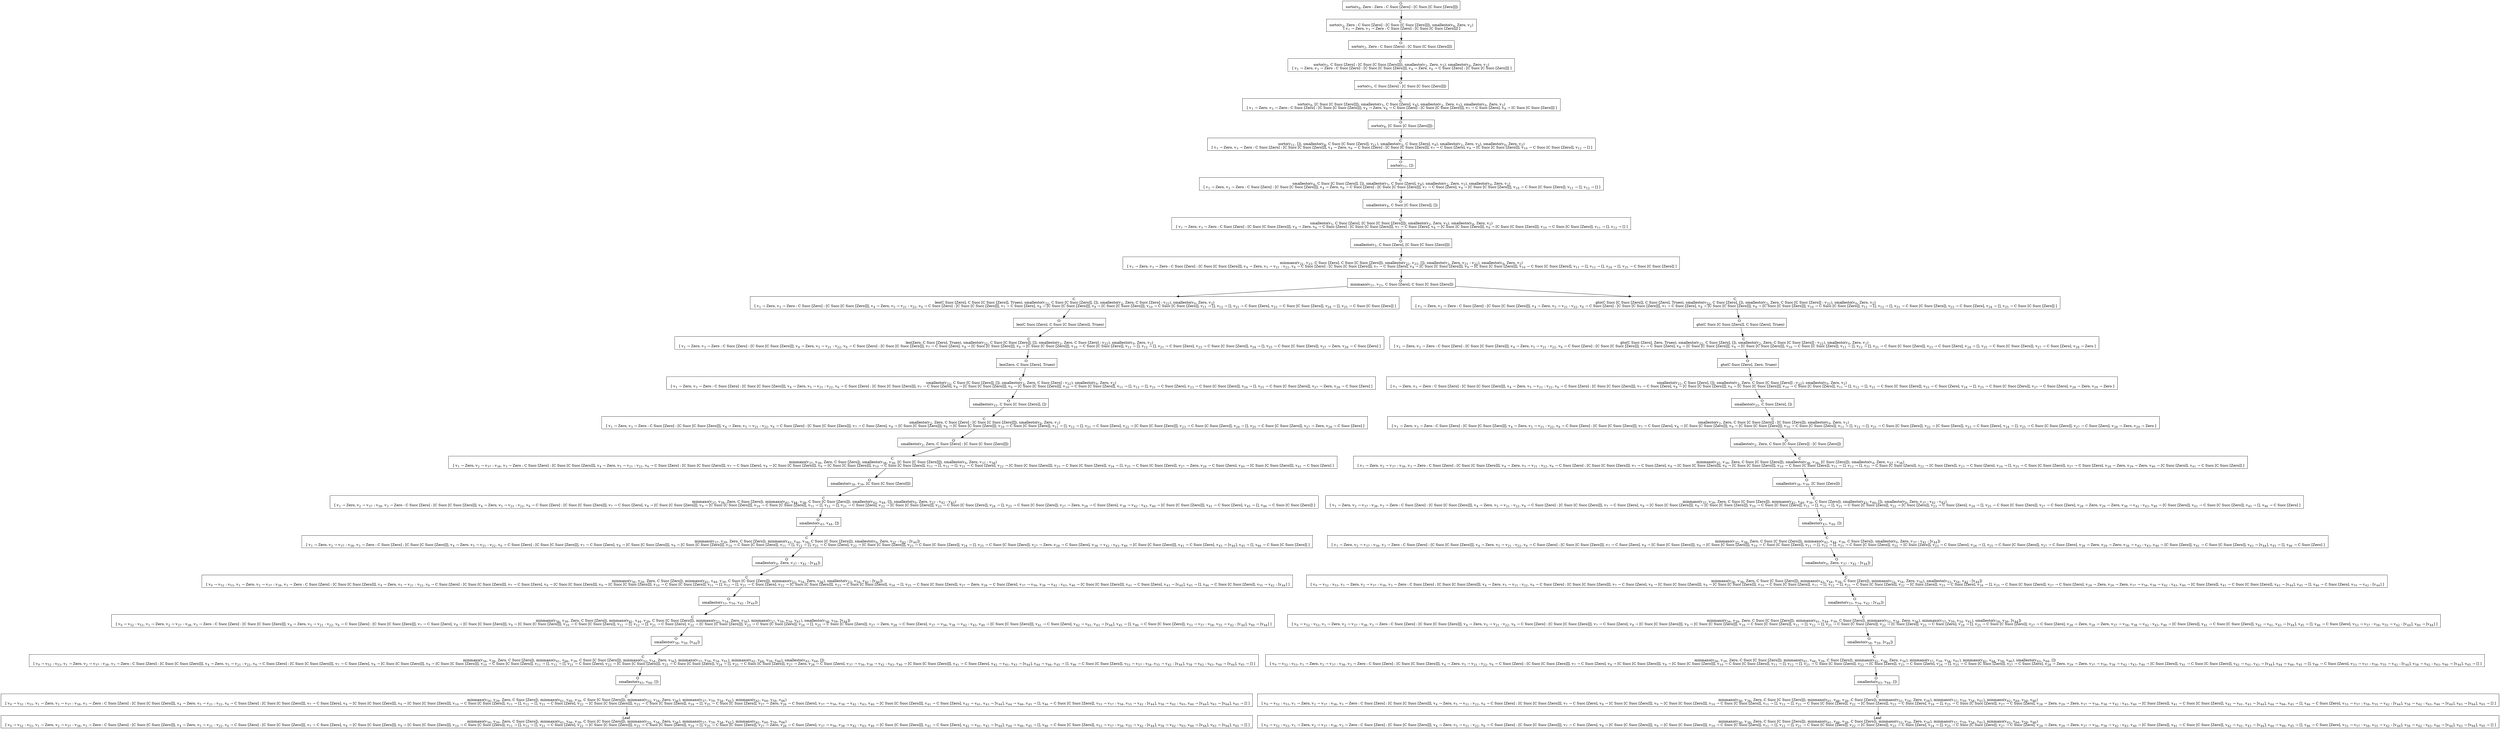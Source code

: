 digraph {
    graph [rankdir=TB
          ,bgcolor=transparent];
    node [shape=box
         ,fillcolor=white
         ,style=filled];
    0 [label=<O <BR/> sorto(v<SUB>0</SUB>, Zero : Zero : C Succ [Zero] : [C Succ [C Succ [Zero]]])>];
    1 [label=<C <BR/> sorto(v<SUB>2</SUB>, Zero : C Succ [Zero] : [C Succ [C Succ [Zero]]]), smallesto(v<SUB>0</SUB>, Zero, v<SUB>2</SUB>) <BR/>  [ v<SUB>1</SUB> &rarr; Zero, v<SUB>3</SUB> &rarr; Zero : C Succ [Zero] : [C Succ [C Succ [Zero]]] ] >];
    2 [label=<O <BR/> sorto(v<SUB>2</SUB>, Zero : C Succ [Zero] : [C Succ [C Succ [Zero]]])>];
    3 [label=<C <BR/> sorto(v<SUB>5</SUB>, C Succ [Zero] : [C Succ [C Succ [Zero]]]), smallesto(v<SUB>2</SUB>, Zero, v<SUB>5</SUB>), smallesto(v<SUB>0</SUB>, Zero, v<SUB>2</SUB>) <BR/>  [ v<SUB>1</SUB> &rarr; Zero, v<SUB>3</SUB> &rarr; Zero : C Succ [Zero] : [C Succ [C Succ [Zero]]], v<SUB>4</SUB> &rarr; Zero, v<SUB>6</SUB> &rarr; C Succ [Zero] : [C Succ [C Succ [Zero]]] ] >];
    4 [label=<O <BR/> sorto(v<SUB>5</SUB>, C Succ [Zero] : [C Succ [C Succ [Zero]]])>];
    5 [label=<C <BR/> sorto(v<SUB>8</SUB>, [C Succ [C Succ [Zero]]]), smallesto(v<SUB>5</SUB>, C Succ [Zero], v<SUB>8</SUB>), smallesto(v<SUB>2</SUB>, Zero, v<SUB>5</SUB>), smallesto(v<SUB>0</SUB>, Zero, v<SUB>2</SUB>) <BR/>  [ v<SUB>1</SUB> &rarr; Zero, v<SUB>3</SUB> &rarr; Zero : C Succ [Zero] : [C Succ [C Succ [Zero]]], v<SUB>4</SUB> &rarr; Zero, v<SUB>6</SUB> &rarr; C Succ [Zero] : [C Succ [C Succ [Zero]]], v<SUB>7</SUB> &rarr; C Succ [Zero], v<SUB>9</SUB> &rarr; [C Succ [C Succ [Zero]]] ] >];
    6 [label=<O <BR/> sorto(v<SUB>8</SUB>, [C Succ [C Succ [Zero]]])>];
    7 [label=<C <BR/> sorto(v<SUB>11</SUB>, []), smallesto(v<SUB>8</SUB>, C Succ [C Succ [Zero]], v<SUB>11</SUB>), smallesto(v<SUB>5</SUB>, C Succ [Zero], v<SUB>8</SUB>), smallesto(v<SUB>2</SUB>, Zero, v<SUB>5</SUB>), smallesto(v<SUB>0</SUB>, Zero, v<SUB>2</SUB>) <BR/>  [ v<SUB>1</SUB> &rarr; Zero, v<SUB>3</SUB> &rarr; Zero : C Succ [Zero] : [C Succ [C Succ [Zero]]], v<SUB>4</SUB> &rarr; Zero, v<SUB>6</SUB> &rarr; C Succ [Zero] : [C Succ [C Succ [Zero]]], v<SUB>7</SUB> &rarr; C Succ [Zero], v<SUB>9</SUB> &rarr; [C Succ [C Succ [Zero]]], v<SUB>10</SUB> &rarr; C Succ [C Succ [Zero]], v<SUB>12</SUB> &rarr; [] ] >];
    8 [label=<O <BR/> sorto(v<SUB>11</SUB>, [])>];
    9 [label=<C <BR/> smallesto(v<SUB>8</SUB>, C Succ [C Succ [Zero]], []), smallesto(v<SUB>5</SUB>, C Succ [Zero], v<SUB>8</SUB>), smallesto(v<SUB>2</SUB>, Zero, v<SUB>5</SUB>), smallesto(v<SUB>0</SUB>, Zero, v<SUB>2</SUB>) <BR/>  [ v<SUB>1</SUB> &rarr; Zero, v<SUB>3</SUB> &rarr; Zero : C Succ [Zero] : [C Succ [C Succ [Zero]]], v<SUB>4</SUB> &rarr; Zero, v<SUB>6</SUB> &rarr; C Succ [Zero] : [C Succ [C Succ [Zero]]], v<SUB>7</SUB> &rarr; C Succ [Zero], v<SUB>9</SUB> &rarr; [C Succ [C Succ [Zero]]], v<SUB>10</SUB> &rarr; C Succ [C Succ [Zero]], v<SUB>11</SUB> &rarr; [], v<SUB>12</SUB> &rarr; [] ] >];
    10 [label=<O <BR/> smallesto(v<SUB>8</SUB>, C Succ [C Succ [Zero]], [])>];
    11 [label=<C <BR/> smallesto(v<SUB>5</SUB>, C Succ [Zero], [C Succ [C Succ [Zero]]]), smallesto(v<SUB>2</SUB>, Zero, v<SUB>5</SUB>), smallesto(v<SUB>0</SUB>, Zero, v<SUB>2</SUB>) <BR/>  [ v<SUB>1</SUB> &rarr; Zero, v<SUB>3</SUB> &rarr; Zero : C Succ [Zero] : [C Succ [C Succ [Zero]]], v<SUB>4</SUB> &rarr; Zero, v<SUB>6</SUB> &rarr; C Succ [Zero] : [C Succ [C Succ [Zero]]], v<SUB>7</SUB> &rarr; C Succ [Zero], v<SUB>8</SUB> &rarr; [C Succ [C Succ [Zero]]], v<SUB>9</SUB> &rarr; [C Succ [C Succ [Zero]]], v<SUB>10</SUB> &rarr; C Succ [C Succ [Zero]], v<SUB>11</SUB> &rarr; [], v<SUB>12</SUB> &rarr; [] ] >];
    12 [label=<O <BR/> smallesto(v<SUB>5</SUB>, C Succ [Zero], [C Succ [C Succ [Zero]]])>];
    13 [label=<C <BR/> minmaxo(v<SUB>21</SUB>, v<SUB>23</SUB>, C Succ [Zero], C Succ [C Succ [Zero]]), smallesto(v<SUB>22</SUB>, v<SUB>23</SUB>, []), smallesto(v<SUB>2</SUB>, Zero, v<SUB>21</SUB> : v<SUB>22</SUB>), smallesto(v<SUB>0</SUB>, Zero, v<SUB>2</SUB>) <BR/>  [ v<SUB>1</SUB> &rarr; Zero, v<SUB>3</SUB> &rarr; Zero : C Succ [Zero] : [C Succ [C Succ [Zero]]], v<SUB>4</SUB> &rarr; Zero, v<SUB>5</SUB> &rarr; v<SUB>21</SUB> : v<SUB>22</SUB>, v<SUB>6</SUB> &rarr; C Succ [Zero] : [C Succ [C Succ [Zero]]], v<SUB>7</SUB> &rarr; C Succ [Zero], v<SUB>8</SUB> &rarr; [C Succ [C Succ [Zero]]], v<SUB>9</SUB> &rarr; [C Succ [C Succ [Zero]]], v<SUB>10</SUB> &rarr; C Succ [C Succ [Zero]], v<SUB>11</SUB> &rarr; [], v<SUB>12</SUB> &rarr; [], v<SUB>24</SUB> &rarr; [], v<SUB>25</SUB> &rarr; C Succ [C Succ [Zero]] ] >];
    14 [label=<O <BR/> minmaxo(v<SUB>21</SUB>, v<SUB>23</SUB>, C Succ [Zero], C Succ [C Succ [Zero]])>];
    15 [label=<C <BR/> leo(C Succ [Zero], C Succ [C Succ [Zero]], Trueo), smallesto(v<SUB>22</SUB>, C Succ [C Succ [Zero]], []), smallesto(v<SUB>2</SUB>, Zero, C Succ [Zero] : v<SUB>22</SUB>), smallesto(v<SUB>0</SUB>, Zero, v<SUB>2</SUB>) <BR/>  [ v<SUB>1</SUB> &rarr; Zero, v<SUB>3</SUB> &rarr; Zero : C Succ [Zero] : [C Succ [C Succ [Zero]]], v<SUB>4</SUB> &rarr; Zero, v<SUB>5</SUB> &rarr; v<SUB>21</SUB> : v<SUB>22</SUB>, v<SUB>6</SUB> &rarr; C Succ [Zero] : [C Succ [C Succ [Zero]]], v<SUB>7</SUB> &rarr; C Succ [Zero], v<SUB>8</SUB> &rarr; [C Succ [C Succ [Zero]]], v<SUB>9</SUB> &rarr; [C Succ [C Succ [Zero]]], v<SUB>10</SUB> &rarr; C Succ [C Succ [Zero]], v<SUB>11</SUB> &rarr; [], v<SUB>12</SUB> &rarr; [], v<SUB>21</SUB> &rarr; C Succ [Zero], v<SUB>23</SUB> &rarr; C Succ [C Succ [Zero]], v<SUB>24</SUB> &rarr; [], v<SUB>25</SUB> &rarr; C Succ [C Succ [Zero]] ] >];
    16 [label=<C <BR/> gto(C Succ [C Succ [Zero]], C Succ [Zero], Trueo), smallesto(v<SUB>22</SUB>, C Succ [Zero], []), smallesto(v<SUB>2</SUB>, Zero, C Succ [C Succ [Zero]] : v<SUB>22</SUB>), smallesto(v<SUB>0</SUB>, Zero, v<SUB>2</SUB>) <BR/>  [ v<SUB>1</SUB> &rarr; Zero, v<SUB>3</SUB> &rarr; Zero : C Succ [Zero] : [C Succ [C Succ [Zero]]], v<SUB>4</SUB> &rarr; Zero, v<SUB>5</SUB> &rarr; v<SUB>21</SUB> : v<SUB>22</SUB>, v<SUB>6</SUB> &rarr; C Succ [Zero] : [C Succ [C Succ [Zero]]], v<SUB>7</SUB> &rarr; C Succ [Zero], v<SUB>8</SUB> &rarr; [C Succ [C Succ [Zero]]], v<SUB>9</SUB> &rarr; [C Succ [C Succ [Zero]]], v<SUB>10</SUB> &rarr; C Succ [C Succ [Zero]], v<SUB>11</SUB> &rarr; [], v<SUB>12</SUB> &rarr; [], v<SUB>21</SUB> &rarr; C Succ [C Succ [Zero]], v<SUB>23</SUB> &rarr; C Succ [Zero], v<SUB>24</SUB> &rarr; [], v<SUB>25</SUB> &rarr; C Succ [C Succ [Zero]] ] >];
    17 [label=<O <BR/> leo(C Succ [Zero], C Succ [C Succ [Zero]], Trueo)>];
    18 [label=<C <BR/> leo(Zero, C Succ [Zero], Trueo), smallesto(v<SUB>22</SUB>, C Succ [C Succ [Zero]], []), smallesto(v<SUB>2</SUB>, Zero, C Succ [Zero] : v<SUB>22</SUB>), smallesto(v<SUB>0</SUB>, Zero, v<SUB>2</SUB>) <BR/>  [ v<SUB>1</SUB> &rarr; Zero, v<SUB>3</SUB> &rarr; Zero : C Succ [Zero] : [C Succ [C Succ [Zero]]], v<SUB>4</SUB> &rarr; Zero, v<SUB>5</SUB> &rarr; v<SUB>21</SUB> : v<SUB>22</SUB>, v<SUB>6</SUB> &rarr; C Succ [Zero] : [C Succ [C Succ [Zero]]], v<SUB>7</SUB> &rarr; C Succ [Zero], v<SUB>8</SUB> &rarr; [C Succ [C Succ [Zero]]], v<SUB>9</SUB> &rarr; [C Succ [C Succ [Zero]]], v<SUB>10</SUB> &rarr; C Succ [C Succ [Zero]], v<SUB>11</SUB> &rarr; [], v<SUB>12</SUB> &rarr; [], v<SUB>21</SUB> &rarr; C Succ [Zero], v<SUB>23</SUB> &rarr; C Succ [C Succ [Zero]], v<SUB>24</SUB> &rarr; [], v<SUB>25</SUB> &rarr; C Succ [C Succ [Zero]], v<SUB>27</SUB> &rarr; Zero, v<SUB>28</SUB> &rarr; C Succ [Zero] ] >];
    19 [label=<O <BR/> leo(Zero, C Succ [Zero], Trueo)>];
    20 [label=<C <BR/> smallesto(v<SUB>22</SUB>, C Succ [C Succ [Zero]], []), smallesto(v<SUB>2</SUB>, Zero, C Succ [Zero] : v<SUB>22</SUB>), smallesto(v<SUB>0</SUB>, Zero, v<SUB>2</SUB>) <BR/>  [ v<SUB>1</SUB> &rarr; Zero, v<SUB>3</SUB> &rarr; Zero : C Succ [Zero] : [C Succ [C Succ [Zero]]], v<SUB>4</SUB> &rarr; Zero, v<SUB>5</SUB> &rarr; v<SUB>21</SUB> : v<SUB>22</SUB>, v<SUB>6</SUB> &rarr; C Succ [Zero] : [C Succ [C Succ [Zero]]], v<SUB>7</SUB> &rarr; C Succ [Zero], v<SUB>8</SUB> &rarr; [C Succ [C Succ [Zero]]], v<SUB>9</SUB> &rarr; [C Succ [C Succ [Zero]]], v<SUB>10</SUB> &rarr; C Succ [C Succ [Zero]], v<SUB>11</SUB> &rarr; [], v<SUB>12</SUB> &rarr; [], v<SUB>21</SUB> &rarr; C Succ [Zero], v<SUB>23</SUB> &rarr; C Succ [C Succ [Zero]], v<SUB>24</SUB> &rarr; [], v<SUB>25</SUB> &rarr; C Succ [C Succ [Zero]], v<SUB>27</SUB> &rarr; Zero, v<SUB>28</SUB> &rarr; C Succ [Zero] ] >];
    21 [label=<O <BR/> smallesto(v<SUB>22</SUB>, C Succ [C Succ [Zero]], [])>];
    22 [label=<C <BR/> smallesto(v<SUB>2</SUB>, Zero, C Succ [Zero] : [C Succ [C Succ [Zero]]]), smallesto(v<SUB>0</SUB>, Zero, v<SUB>2</SUB>) <BR/>  [ v<SUB>1</SUB> &rarr; Zero, v<SUB>3</SUB> &rarr; Zero : C Succ [Zero] : [C Succ [C Succ [Zero]]], v<SUB>4</SUB> &rarr; Zero, v<SUB>5</SUB> &rarr; v<SUB>21</SUB> : v<SUB>22</SUB>, v<SUB>6</SUB> &rarr; C Succ [Zero] : [C Succ [C Succ [Zero]]], v<SUB>7</SUB> &rarr; C Succ [Zero], v<SUB>8</SUB> &rarr; [C Succ [C Succ [Zero]]], v<SUB>9</SUB> &rarr; [C Succ [C Succ [Zero]]], v<SUB>10</SUB> &rarr; C Succ [C Succ [Zero]], v<SUB>11</SUB> &rarr; [], v<SUB>12</SUB> &rarr; [], v<SUB>21</SUB> &rarr; C Succ [Zero], v<SUB>22</SUB> &rarr; [C Succ [C Succ [Zero]]], v<SUB>23</SUB> &rarr; C Succ [C Succ [Zero]], v<SUB>24</SUB> &rarr; [], v<SUB>25</SUB> &rarr; C Succ [C Succ [Zero]], v<SUB>27</SUB> &rarr; Zero, v<SUB>28</SUB> &rarr; C Succ [Zero] ] >];
    23 [label=<O <BR/> smallesto(v<SUB>2</SUB>, Zero, C Succ [Zero] : [C Succ [C Succ [Zero]]])>];
    24 [label=<C <BR/> minmaxo(v<SUB>37</SUB>, v<SUB>39</SUB>, Zero, C Succ [Zero]), smallesto(v<SUB>38</SUB>, v<SUB>39</SUB>, [C Succ [C Succ [Zero]]]), smallesto(v<SUB>0</SUB>, Zero, v<SUB>37</SUB> : v<SUB>38</SUB>) <BR/>  [ v<SUB>1</SUB> &rarr; Zero, v<SUB>2</SUB> &rarr; v<SUB>37</SUB> : v<SUB>38</SUB>, v<SUB>3</SUB> &rarr; Zero : C Succ [Zero] : [C Succ [C Succ [Zero]]], v<SUB>4</SUB> &rarr; Zero, v<SUB>5</SUB> &rarr; v<SUB>21</SUB> : v<SUB>22</SUB>, v<SUB>6</SUB> &rarr; C Succ [Zero] : [C Succ [C Succ [Zero]]], v<SUB>7</SUB> &rarr; C Succ [Zero], v<SUB>8</SUB> &rarr; [C Succ [C Succ [Zero]]], v<SUB>9</SUB> &rarr; [C Succ [C Succ [Zero]]], v<SUB>10</SUB> &rarr; C Succ [C Succ [Zero]], v<SUB>11</SUB> &rarr; [], v<SUB>12</SUB> &rarr; [], v<SUB>21</SUB> &rarr; C Succ [Zero], v<SUB>22</SUB> &rarr; [C Succ [C Succ [Zero]]], v<SUB>23</SUB> &rarr; C Succ [C Succ [Zero]], v<SUB>24</SUB> &rarr; [], v<SUB>25</SUB> &rarr; C Succ [C Succ [Zero]], v<SUB>27</SUB> &rarr; Zero, v<SUB>28</SUB> &rarr; C Succ [Zero], v<SUB>40</SUB> &rarr; [C Succ [C Succ [Zero]]], v<SUB>41</SUB> &rarr; C Succ [Zero] ] >];
    25 [label=<O <BR/> smallesto(v<SUB>38</SUB>, v<SUB>39</SUB>, [C Succ [C Succ [Zero]]])>];
    26 [label=<C <BR/> minmaxo(v<SUB>37</SUB>, v<SUB>39</SUB>, Zero, C Succ [Zero]), minmaxo(v<SUB>42</SUB>, v<SUB>44</SUB>, v<SUB>39</SUB>, C Succ [C Succ [Zero]]), smallesto(v<SUB>43</SUB>, v<SUB>44</SUB>, []), smallesto(v<SUB>0</SUB>, Zero, v<SUB>37</SUB> : v<SUB>42</SUB> : v<SUB>43</SUB>) <BR/>  [ v<SUB>1</SUB> &rarr; Zero, v<SUB>2</SUB> &rarr; v<SUB>37</SUB> : v<SUB>38</SUB>, v<SUB>3</SUB> &rarr; Zero : C Succ [Zero] : [C Succ [C Succ [Zero]]], v<SUB>4</SUB> &rarr; Zero, v<SUB>5</SUB> &rarr; v<SUB>21</SUB> : v<SUB>22</SUB>, v<SUB>6</SUB> &rarr; C Succ [Zero] : [C Succ [C Succ [Zero]]], v<SUB>7</SUB> &rarr; C Succ [Zero], v<SUB>8</SUB> &rarr; [C Succ [C Succ [Zero]]], v<SUB>9</SUB> &rarr; [C Succ [C Succ [Zero]]], v<SUB>10</SUB> &rarr; C Succ [C Succ [Zero]], v<SUB>11</SUB> &rarr; [], v<SUB>12</SUB> &rarr; [], v<SUB>21</SUB> &rarr; C Succ [Zero], v<SUB>22</SUB> &rarr; [C Succ [C Succ [Zero]]], v<SUB>23</SUB> &rarr; C Succ [C Succ [Zero]], v<SUB>24</SUB> &rarr; [], v<SUB>25</SUB> &rarr; C Succ [C Succ [Zero]], v<SUB>27</SUB> &rarr; Zero, v<SUB>28</SUB> &rarr; C Succ [Zero], v<SUB>38</SUB> &rarr; v<SUB>42</SUB> : v<SUB>43</SUB>, v<SUB>40</SUB> &rarr; [C Succ [C Succ [Zero]]], v<SUB>41</SUB> &rarr; C Succ [Zero], v<SUB>45</SUB> &rarr; [], v<SUB>46</SUB> &rarr; C Succ [C Succ [Zero]] ] >];
    27 [label=<O <BR/> smallesto(v<SUB>43</SUB>, v<SUB>44</SUB>, [])>];
    28 [label=<C <BR/> minmaxo(v<SUB>37</SUB>, v<SUB>39</SUB>, Zero, C Succ [Zero]), minmaxo(v<SUB>42</SUB>, v<SUB>44</SUB>, v<SUB>39</SUB>, C Succ [C Succ [Zero]]), smallesto(v<SUB>0</SUB>, Zero, v<SUB>37</SUB> : v<SUB>42</SUB> : [v<SUB>44</SUB>]) <BR/>  [ v<SUB>1</SUB> &rarr; Zero, v<SUB>2</SUB> &rarr; v<SUB>37</SUB> : v<SUB>38</SUB>, v<SUB>3</SUB> &rarr; Zero : C Succ [Zero] : [C Succ [C Succ [Zero]]], v<SUB>4</SUB> &rarr; Zero, v<SUB>5</SUB> &rarr; v<SUB>21</SUB> : v<SUB>22</SUB>, v<SUB>6</SUB> &rarr; C Succ [Zero] : [C Succ [C Succ [Zero]]], v<SUB>7</SUB> &rarr; C Succ [Zero], v<SUB>8</SUB> &rarr; [C Succ [C Succ [Zero]]], v<SUB>9</SUB> &rarr; [C Succ [C Succ [Zero]]], v<SUB>10</SUB> &rarr; C Succ [C Succ [Zero]], v<SUB>11</SUB> &rarr; [], v<SUB>12</SUB> &rarr; [], v<SUB>21</SUB> &rarr; C Succ [Zero], v<SUB>22</SUB> &rarr; [C Succ [C Succ [Zero]]], v<SUB>23</SUB> &rarr; C Succ [C Succ [Zero]], v<SUB>24</SUB> &rarr; [], v<SUB>25</SUB> &rarr; C Succ [C Succ [Zero]], v<SUB>27</SUB> &rarr; Zero, v<SUB>28</SUB> &rarr; C Succ [Zero], v<SUB>38</SUB> &rarr; v<SUB>42</SUB> : v<SUB>43</SUB>, v<SUB>40</SUB> &rarr; [C Succ [C Succ [Zero]]], v<SUB>41</SUB> &rarr; C Succ [Zero], v<SUB>43</SUB> &rarr; [v<SUB>44</SUB>], v<SUB>45</SUB> &rarr; [], v<SUB>46</SUB> &rarr; C Succ [C Succ [Zero]] ] >];
    29 [label=<O <BR/> smallesto(v<SUB>0</SUB>, Zero, v<SUB>37</SUB> : v<SUB>42</SUB> : [v<SUB>44</SUB>])>];
    30 [label=<C <BR/> minmaxo(v<SUB>56</SUB>, v<SUB>39</SUB>, Zero, C Succ [Zero]), minmaxo(v<SUB>42</SUB>, v<SUB>44</SUB>, v<SUB>39</SUB>, C Succ [C Succ [Zero]]), minmaxo(v<SUB>52</SUB>, v<SUB>54</SUB>, Zero, v<SUB>56</SUB>), smallesto(v<SUB>53</SUB>, v<SUB>54</SUB>, v<SUB>42</SUB> : [v<SUB>44</SUB>]) <BR/>  [ v<SUB>0</SUB> &rarr; v<SUB>52</SUB> : v<SUB>53</SUB>, v<SUB>1</SUB> &rarr; Zero, v<SUB>2</SUB> &rarr; v<SUB>37</SUB> : v<SUB>38</SUB>, v<SUB>3</SUB> &rarr; Zero : C Succ [Zero] : [C Succ [C Succ [Zero]]], v<SUB>4</SUB> &rarr; Zero, v<SUB>5</SUB> &rarr; v<SUB>21</SUB> : v<SUB>22</SUB>, v<SUB>6</SUB> &rarr; C Succ [Zero] : [C Succ [C Succ [Zero]]], v<SUB>7</SUB> &rarr; C Succ [Zero], v<SUB>8</SUB> &rarr; [C Succ [C Succ [Zero]]], v<SUB>9</SUB> &rarr; [C Succ [C Succ [Zero]]], v<SUB>10</SUB> &rarr; C Succ [C Succ [Zero]], v<SUB>11</SUB> &rarr; [], v<SUB>12</SUB> &rarr; [], v<SUB>21</SUB> &rarr; C Succ [Zero], v<SUB>22</SUB> &rarr; [C Succ [C Succ [Zero]]], v<SUB>23</SUB> &rarr; C Succ [C Succ [Zero]], v<SUB>24</SUB> &rarr; [], v<SUB>25</SUB> &rarr; C Succ [C Succ [Zero]], v<SUB>27</SUB> &rarr; Zero, v<SUB>28</SUB> &rarr; C Succ [Zero], v<SUB>37</SUB> &rarr; v<SUB>56</SUB>, v<SUB>38</SUB> &rarr; v<SUB>42</SUB> : v<SUB>43</SUB>, v<SUB>40</SUB> &rarr; [C Succ [C Succ [Zero]]], v<SUB>41</SUB> &rarr; C Succ [Zero], v<SUB>43</SUB> &rarr; [v<SUB>44</SUB>], v<SUB>45</SUB> &rarr; [], v<SUB>46</SUB> &rarr; C Succ [C Succ [Zero]], v<SUB>55</SUB> &rarr; v<SUB>42</SUB> : [v<SUB>44</SUB>] ] >];
    31 [label=<O <BR/> smallesto(v<SUB>53</SUB>, v<SUB>54</SUB>, v<SUB>42</SUB> : [v<SUB>44</SUB>])>];
    32 [label=<C <BR/> minmaxo(v<SUB>56</SUB>, v<SUB>39</SUB>, Zero, C Succ [Zero]), minmaxo(v<SUB>61</SUB>, v<SUB>44</SUB>, v<SUB>39</SUB>, C Succ [C Succ [Zero]]), minmaxo(v<SUB>52</SUB>, v<SUB>54</SUB>, Zero, v<SUB>56</SUB>), minmaxo(v<SUB>57</SUB>, v<SUB>59</SUB>, v<SUB>54</SUB>, v<SUB>61</SUB>), smallesto(v<SUB>58</SUB>, v<SUB>59</SUB>, [v<SUB>44</SUB>]) <BR/>  [ v<SUB>0</SUB> &rarr; v<SUB>52</SUB> : v<SUB>53</SUB>, v<SUB>1</SUB> &rarr; Zero, v<SUB>2</SUB> &rarr; v<SUB>37</SUB> : v<SUB>38</SUB>, v<SUB>3</SUB> &rarr; Zero : C Succ [Zero] : [C Succ [C Succ [Zero]]], v<SUB>4</SUB> &rarr; Zero, v<SUB>5</SUB> &rarr; v<SUB>21</SUB> : v<SUB>22</SUB>, v<SUB>6</SUB> &rarr; C Succ [Zero] : [C Succ [C Succ [Zero]]], v<SUB>7</SUB> &rarr; C Succ [Zero], v<SUB>8</SUB> &rarr; [C Succ [C Succ [Zero]]], v<SUB>9</SUB> &rarr; [C Succ [C Succ [Zero]]], v<SUB>10</SUB> &rarr; C Succ [C Succ [Zero]], v<SUB>11</SUB> &rarr; [], v<SUB>12</SUB> &rarr; [], v<SUB>21</SUB> &rarr; C Succ [Zero], v<SUB>22</SUB> &rarr; [C Succ [C Succ [Zero]]], v<SUB>23</SUB> &rarr; C Succ [C Succ [Zero]], v<SUB>24</SUB> &rarr; [], v<SUB>25</SUB> &rarr; C Succ [C Succ [Zero]], v<SUB>27</SUB> &rarr; Zero, v<SUB>28</SUB> &rarr; C Succ [Zero], v<SUB>37</SUB> &rarr; v<SUB>56</SUB>, v<SUB>38</SUB> &rarr; v<SUB>42</SUB> : v<SUB>43</SUB>, v<SUB>40</SUB> &rarr; [C Succ [C Succ [Zero]]], v<SUB>41</SUB> &rarr; C Succ [Zero], v<SUB>42</SUB> &rarr; v<SUB>61</SUB>, v<SUB>43</SUB> &rarr; [v<SUB>44</SUB>], v<SUB>45</SUB> &rarr; [], v<SUB>46</SUB> &rarr; C Succ [C Succ [Zero]], v<SUB>53</SUB> &rarr; v<SUB>57</SUB> : v<SUB>58</SUB>, v<SUB>55</SUB> &rarr; v<SUB>42</SUB> : [v<SUB>44</SUB>], v<SUB>60</SUB> &rarr; [v<SUB>44</SUB>] ] >];
    33 [label=<O <BR/> smallesto(v<SUB>58</SUB>, v<SUB>59</SUB>, [v<SUB>44</SUB>])>];
    34 [label=<C <BR/> minmaxo(v<SUB>56</SUB>, v<SUB>39</SUB>, Zero, C Succ [Zero]), minmaxo(v<SUB>61</SUB>, v<SUB>66</SUB>, v<SUB>39</SUB>, C Succ [C Succ [Zero]]), minmaxo(v<SUB>52</SUB>, v<SUB>54</SUB>, Zero, v<SUB>56</SUB>), minmaxo(v<SUB>57</SUB>, v<SUB>59</SUB>, v<SUB>54</SUB>, v<SUB>61</SUB>), minmaxo(v<SUB>62</SUB>, v<SUB>64</SUB>, v<SUB>59</SUB>, v<SUB>66</SUB>), smallesto(v<SUB>63</SUB>, v<SUB>64</SUB>, []) <BR/>  [ v<SUB>0</SUB> &rarr; v<SUB>52</SUB> : v<SUB>53</SUB>, v<SUB>1</SUB> &rarr; Zero, v<SUB>2</SUB> &rarr; v<SUB>37</SUB> : v<SUB>38</SUB>, v<SUB>3</SUB> &rarr; Zero : C Succ [Zero] : [C Succ [C Succ [Zero]]], v<SUB>4</SUB> &rarr; Zero, v<SUB>5</SUB> &rarr; v<SUB>21</SUB> : v<SUB>22</SUB>, v<SUB>6</SUB> &rarr; C Succ [Zero] : [C Succ [C Succ [Zero]]], v<SUB>7</SUB> &rarr; C Succ [Zero], v<SUB>8</SUB> &rarr; [C Succ [C Succ [Zero]]], v<SUB>9</SUB> &rarr; [C Succ [C Succ [Zero]]], v<SUB>10</SUB> &rarr; C Succ [C Succ [Zero]], v<SUB>11</SUB> &rarr; [], v<SUB>12</SUB> &rarr; [], v<SUB>21</SUB> &rarr; C Succ [Zero], v<SUB>22</SUB> &rarr; [C Succ [C Succ [Zero]]], v<SUB>23</SUB> &rarr; C Succ [C Succ [Zero]], v<SUB>24</SUB> &rarr; [], v<SUB>25</SUB> &rarr; C Succ [C Succ [Zero]], v<SUB>27</SUB> &rarr; Zero, v<SUB>28</SUB> &rarr; C Succ [Zero], v<SUB>37</SUB> &rarr; v<SUB>56</SUB>, v<SUB>38</SUB> &rarr; v<SUB>42</SUB> : v<SUB>43</SUB>, v<SUB>40</SUB> &rarr; [C Succ [C Succ [Zero]]], v<SUB>41</SUB> &rarr; C Succ [Zero], v<SUB>42</SUB> &rarr; v<SUB>61</SUB>, v<SUB>43</SUB> &rarr; [v<SUB>44</SUB>], v<SUB>44</SUB> &rarr; v<SUB>66</SUB>, v<SUB>45</SUB> &rarr; [], v<SUB>46</SUB> &rarr; C Succ [C Succ [Zero]], v<SUB>53</SUB> &rarr; v<SUB>57</SUB> : v<SUB>58</SUB>, v<SUB>55</SUB> &rarr; v<SUB>42</SUB> : [v<SUB>44</SUB>], v<SUB>58</SUB> &rarr; v<SUB>62</SUB> : v<SUB>63</SUB>, v<SUB>60</SUB> &rarr; [v<SUB>44</SUB>], v<SUB>65</SUB> &rarr; [] ] >];
    35 [label=<O <BR/> smallesto(v<SUB>63</SUB>, v<SUB>64</SUB>, [])>];
    36 [label=<C <BR/> minmaxo(v<SUB>56</SUB>, v<SUB>39</SUB>, Zero, C Succ [Zero]), minmaxo(v<SUB>61</SUB>, v<SUB>66</SUB>, v<SUB>39</SUB>, C Succ [C Succ [Zero]]), minmaxo(v<SUB>52</SUB>, v<SUB>54</SUB>, Zero, v<SUB>56</SUB>), minmaxo(v<SUB>57</SUB>, v<SUB>59</SUB>, v<SUB>54</SUB>, v<SUB>61</SUB>), minmaxo(v<SUB>62</SUB>, v<SUB>64</SUB>, v<SUB>59</SUB>, v<SUB>66</SUB>) <BR/>  [ v<SUB>0</SUB> &rarr; v<SUB>52</SUB> : v<SUB>53</SUB>, v<SUB>1</SUB> &rarr; Zero, v<SUB>2</SUB> &rarr; v<SUB>37</SUB> : v<SUB>38</SUB>, v<SUB>3</SUB> &rarr; Zero : C Succ [Zero] : [C Succ [C Succ [Zero]]], v<SUB>4</SUB> &rarr; Zero, v<SUB>5</SUB> &rarr; v<SUB>21</SUB> : v<SUB>22</SUB>, v<SUB>6</SUB> &rarr; C Succ [Zero] : [C Succ [C Succ [Zero]]], v<SUB>7</SUB> &rarr; C Succ [Zero], v<SUB>8</SUB> &rarr; [C Succ [C Succ [Zero]]], v<SUB>9</SUB> &rarr; [C Succ [C Succ [Zero]]], v<SUB>10</SUB> &rarr; C Succ [C Succ [Zero]], v<SUB>11</SUB> &rarr; [], v<SUB>12</SUB> &rarr; [], v<SUB>21</SUB> &rarr; C Succ [Zero], v<SUB>22</SUB> &rarr; [C Succ [C Succ [Zero]]], v<SUB>23</SUB> &rarr; C Succ [C Succ [Zero]], v<SUB>24</SUB> &rarr; [], v<SUB>25</SUB> &rarr; C Succ [C Succ [Zero]], v<SUB>27</SUB> &rarr; Zero, v<SUB>28</SUB> &rarr; C Succ [Zero], v<SUB>37</SUB> &rarr; v<SUB>56</SUB>, v<SUB>38</SUB> &rarr; v<SUB>42</SUB> : v<SUB>43</SUB>, v<SUB>40</SUB> &rarr; [C Succ [C Succ [Zero]]], v<SUB>41</SUB> &rarr; C Succ [Zero], v<SUB>42</SUB> &rarr; v<SUB>61</SUB>, v<SUB>43</SUB> &rarr; [v<SUB>44</SUB>], v<SUB>44</SUB> &rarr; v<SUB>66</SUB>, v<SUB>45</SUB> &rarr; [], v<SUB>46</SUB> &rarr; C Succ [C Succ [Zero]], v<SUB>53</SUB> &rarr; v<SUB>57</SUB> : v<SUB>58</SUB>, v<SUB>55</SUB> &rarr; v<SUB>42</SUB> : [v<SUB>44</SUB>], v<SUB>58</SUB> &rarr; v<SUB>62</SUB> : v<SUB>63</SUB>, v<SUB>60</SUB> &rarr; [v<SUB>44</SUB>], v<SUB>63</SUB> &rarr; [v<SUB>64</SUB>], v<SUB>65</SUB> &rarr; [] ] >];
    37 [label=<Leaf <BR/> minmaxo(v<SUB>56</SUB>, v<SUB>39</SUB>, Zero, C Succ [Zero]), minmaxo(v<SUB>61</SUB>, v<SUB>66</SUB>, v<SUB>39</SUB>, C Succ [C Succ [Zero]]), minmaxo(v<SUB>52</SUB>, v<SUB>54</SUB>, Zero, v<SUB>56</SUB>), minmaxo(v<SUB>57</SUB>, v<SUB>59</SUB>, v<SUB>54</SUB>, v<SUB>61</SUB>), minmaxo(v<SUB>62</SUB>, v<SUB>64</SUB>, v<SUB>59</SUB>, v<SUB>66</SUB>) <BR/>  [ v<SUB>0</SUB> &rarr; v<SUB>52</SUB> : v<SUB>53</SUB>, v<SUB>1</SUB> &rarr; Zero, v<SUB>2</SUB> &rarr; v<SUB>37</SUB> : v<SUB>38</SUB>, v<SUB>3</SUB> &rarr; Zero : C Succ [Zero] : [C Succ [C Succ [Zero]]], v<SUB>4</SUB> &rarr; Zero, v<SUB>5</SUB> &rarr; v<SUB>21</SUB> : v<SUB>22</SUB>, v<SUB>6</SUB> &rarr; C Succ [Zero] : [C Succ [C Succ [Zero]]], v<SUB>7</SUB> &rarr; C Succ [Zero], v<SUB>8</SUB> &rarr; [C Succ [C Succ [Zero]]], v<SUB>9</SUB> &rarr; [C Succ [C Succ [Zero]]], v<SUB>10</SUB> &rarr; C Succ [C Succ [Zero]], v<SUB>11</SUB> &rarr; [], v<SUB>12</SUB> &rarr; [], v<SUB>21</SUB> &rarr; C Succ [Zero], v<SUB>22</SUB> &rarr; [C Succ [C Succ [Zero]]], v<SUB>23</SUB> &rarr; C Succ [C Succ [Zero]], v<SUB>24</SUB> &rarr; [], v<SUB>25</SUB> &rarr; C Succ [C Succ [Zero]], v<SUB>27</SUB> &rarr; Zero, v<SUB>28</SUB> &rarr; C Succ [Zero], v<SUB>37</SUB> &rarr; v<SUB>56</SUB>, v<SUB>38</SUB> &rarr; v<SUB>42</SUB> : v<SUB>43</SUB>, v<SUB>40</SUB> &rarr; [C Succ [C Succ [Zero]]], v<SUB>41</SUB> &rarr; C Succ [Zero], v<SUB>42</SUB> &rarr; v<SUB>61</SUB>, v<SUB>43</SUB> &rarr; [v<SUB>44</SUB>], v<SUB>44</SUB> &rarr; v<SUB>66</SUB>, v<SUB>45</SUB> &rarr; [], v<SUB>46</SUB> &rarr; C Succ [C Succ [Zero]], v<SUB>53</SUB> &rarr; v<SUB>57</SUB> : v<SUB>58</SUB>, v<SUB>55</SUB> &rarr; v<SUB>42</SUB> : [v<SUB>44</SUB>], v<SUB>58</SUB> &rarr; v<SUB>62</SUB> : v<SUB>63</SUB>, v<SUB>60</SUB> &rarr; [v<SUB>44</SUB>], v<SUB>63</SUB> &rarr; [v<SUB>64</SUB>], v<SUB>65</SUB> &rarr; [] ] >];
    38 [label=<O <BR/> gto(C Succ [C Succ [Zero]], C Succ [Zero], Trueo)>];
    39 [label=<C <BR/> gto(C Succ [Zero], Zero, Trueo), smallesto(v<SUB>22</SUB>, C Succ [Zero], []), smallesto(v<SUB>2</SUB>, Zero, C Succ [C Succ [Zero]] : v<SUB>22</SUB>), smallesto(v<SUB>0</SUB>, Zero, v<SUB>2</SUB>) <BR/>  [ v<SUB>1</SUB> &rarr; Zero, v<SUB>3</SUB> &rarr; Zero : C Succ [Zero] : [C Succ [C Succ [Zero]]], v<SUB>4</SUB> &rarr; Zero, v<SUB>5</SUB> &rarr; v<SUB>21</SUB> : v<SUB>22</SUB>, v<SUB>6</SUB> &rarr; C Succ [Zero] : [C Succ [C Succ [Zero]]], v<SUB>7</SUB> &rarr; C Succ [Zero], v<SUB>8</SUB> &rarr; [C Succ [C Succ [Zero]]], v<SUB>9</SUB> &rarr; [C Succ [C Succ [Zero]]], v<SUB>10</SUB> &rarr; C Succ [C Succ [Zero]], v<SUB>11</SUB> &rarr; [], v<SUB>12</SUB> &rarr; [], v<SUB>21</SUB> &rarr; C Succ [C Succ [Zero]], v<SUB>23</SUB> &rarr; C Succ [Zero], v<SUB>24</SUB> &rarr; [], v<SUB>25</SUB> &rarr; C Succ [C Succ [Zero]], v<SUB>27</SUB> &rarr; C Succ [Zero], v<SUB>28</SUB> &rarr; Zero ] >];
    40 [label=<O <BR/> gto(C Succ [Zero], Zero, Trueo)>];
    41 [label=<C <BR/> smallesto(v<SUB>22</SUB>, C Succ [Zero], []), smallesto(v<SUB>2</SUB>, Zero, C Succ [C Succ [Zero]] : v<SUB>22</SUB>), smallesto(v<SUB>0</SUB>, Zero, v<SUB>2</SUB>) <BR/>  [ v<SUB>1</SUB> &rarr; Zero, v<SUB>3</SUB> &rarr; Zero : C Succ [Zero] : [C Succ [C Succ [Zero]]], v<SUB>4</SUB> &rarr; Zero, v<SUB>5</SUB> &rarr; v<SUB>21</SUB> : v<SUB>22</SUB>, v<SUB>6</SUB> &rarr; C Succ [Zero] : [C Succ [C Succ [Zero]]], v<SUB>7</SUB> &rarr; C Succ [Zero], v<SUB>8</SUB> &rarr; [C Succ [C Succ [Zero]]], v<SUB>9</SUB> &rarr; [C Succ [C Succ [Zero]]], v<SUB>10</SUB> &rarr; C Succ [C Succ [Zero]], v<SUB>11</SUB> &rarr; [], v<SUB>12</SUB> &rarr; [], v<SUB>21</SUB> &rarr; C Succ [C Succ [Zero]], v<SUB>23</SUB> &rarr; C Succ [Zero], v<SUB>24</SUB> &rarr; [], v<SUB>25</SUB> &rarr; C Succ [C Succ [Zero]], v<SUB>27</SUB> &rarr; C Succ [Zero], v<SUB>28</SUB> &rarr; Zero, v<SUB>29</SUB> &rarr; Zero ] >];
    42 [label=<O <BR/> smallesto(v<SUB>22</SUB>, C Succ [Zero], [])>];
    43 [label=<C <BR/> smallesto(v<SUB>2</SUB>, Zero, C Succ [C Succ [Zero]] : [C Succ [Zero]]), smallesto(v<SUB>0</SUB>, Zero, v<SUB>2</SUB>) <BR/>  [ v<SUB>1</SUB> &rarr; Zero, v<SUB>3</SUB> &rarr; Zero : C Succ [Zero] : [C Succ [C Succ [Zero]]], v<SUB>4</SUB> &rarr; Zero, v<SUB>5</SUB> &rarr; v<SUB>21</SUB> : v<SUB>22</SUB>, v<SUB>6</SUB> &rarr; C Succ [Zero] : [C Succ [C Succ [Zero]]], v<SUB>7</SUB> &rarr; C Succ [Zero], v<SUB>8</SUB> &rarr; [C Succ [C Succ [Zero]]], v<SUB>9</SUB> &rarr; [C Succ [C Succ [Zero]]], v<SUB>10</SUB> &rarr; C Succ [C Succ [Zero]], v<SUB>11</SUB> &rarr; [], v<SUB>12</SUB> &rarr; [], v<SUB>21</SUB> &rarr; C Succ [C Succ [Zero]], v<SUB>22</SUB> &rarr; [C Succ [Zero]], v<SUB>23</SUB> &rarr; C Succ [Zero], v<SUB>24</SUB> &rarr; [], v<SUB>25</SUB> &rarr; C Succ [C Succ [Zero]], v<SUB>27</SUB> &rarr; C Succ [Zero], v<SUB>28</SUB> &rarr; Zero, v<SUB>29</SUB> &rarr; Zero ] >];
    44 [label=<O <BR/> smallesto(v<SUB>2</SUB>, Zero, C Succ [C Succ [Zero]] : [C Succ [Zero]])>];
    45 [label=<C <BR/> minmaxo(v<SUB>37</SUB>, v<SUB>39</SUB>, Zero, C Succ [C Succ [Zero]]), smallesto(v<SUB>38</SUB>, v<SUB>39</SUB>, [C Succ [Zero]]), smallesto(v<SUB>0</SUB>, Zero, v<SUB>37</SUB> : v<SUB>38</SUB>) <BR/>  [ v<SUB>1</SUB> &rarr; Zero, v<SUB>2</SUB> &rarr; v<SUB>37</SUB> : v<SUB>38</SUB>, v<SUB>3</SUB> &rarr; Zero : C Succ [Zero] : [C Succ [C Succ [Zero]]], v<SUB>4</SUB> &rarr; Zero, v<SUB>5</SUB> &rarr; v<SUB>21</SUB> : v<SUB>22</SUB>, v<SUB>6</SUB> &rarr; C Succ [Zero] : [C Succ [C Succ [Zero]]], v<SUB>7</SUB> &rarr; C Succ [Zero], v<SUB>8</SUB> &rarr; [C Succ [C Succ [Zero]]], v<SUB>9</SUB> &rarr; [C Succ [C Succ [Zero]]], v<SUB>10</SUB> &rarr; C Succ [C Succ [Zero]], v<SUB>11</SUB> &rarr; [], v<SUB>12</SUB> &rarr; [], v<SUB>21</SUB> &rarr; C Succ [C Succ [Zero]], v<SUB>22</SUB> &rarr; [C Succ [Zero]], v<SUB>23</SUB> &rarr; C Succ [Zero], v<SUB>24</SUB> &rarr; [], v<SUB>25</SUB> &rarr; C Succ [C Succ [Zero]], v<SUB>27</SUB> &rarr; C Succ [Zero], v<SUB>28</SUB> &rarr; Zero, v<SUB>29</SUB> &rarr; Zero, v<SUB>40</SUB> &rarr; [C Succ [Zero]], v<SUB>41</SUB> &rarr; C Succ [C Succ [Zero]] ] >];
    46 [label=<O <BR/> smallesto(v<SUB>38</SUB>, v<SUB>39</SUB>, [C Succ [Zero]])>];
    47 [label=<C <BR/> minmaxo(v<SUB>37</SUB>, v<SUB>39</SUB>, Zero, C Succ [C Succ [Zero]]), minmaxo(v<SUB>42</SUB>, v<SUB>44</SUB>, v<SUB>39</SUB>, C Succ [Zero]), smallesto(v<SUB>43</SUB>, v<SUB>44</SUB>, []), smallesto(v<SUB>0</SUB>, Zero, v<SUB>37</SUB> : v<SUB>42</SUB> : v<SUB>43</SUB>) <BR/>  [ v<SUB>1</SUB> &rarr; Zero, v<SUB>2</SUB> &rarr; v<SUB>37</SUB> : v<SUB>38</SUB>, v<SUB>3</SUB> &rarr; Zero : C Succ [Zero] : [C Succ [C Succ [Zero]]], v<SUB>4</SUB> &rarr; Zero, v<SUB>5</SUB> &rarr; v<SUB>21</SUB> : v<SUB>22</SUB>, v<SUB>6</SUB> &rarr; C Succ [Zero] : [C Succ [C Succ [Zero]]], v<SUB>7</SUB> &rarr; C Succ [Zero], v<SUB>8</SUB> &rarr; [C Succ [C Succ [Zero]]], v<SUB>9</SUB> &rarr; [C Succ [C Succ [Zero]]], v<SUB>10</SUB> &rarr; C Succ [C Succ [Zero]], v<SUB>11</SUB> &rarr; [], v<SUB>12</SUB> &rarr; [], v<SUB>21</SUB> &rarr; C Succ [C Succ [Zero]], v<SUB>22</SUB> &rarr; [C Succ [Zero]], v<SUB>23</SUB> &rarr; C Succ [Zero], v<SUB>24</SUB> &rarr; [], v<SUB>25</SUB> &rarr; C Succ [C Succ [Zero]], v<SUB>27</SUB> &rarr; C Succ [Zero], v<SUB>28</SUB> &rarr; Zero, v<SUB>29</SUB> &rarr; Zero, v<SUB>38</SUB> &rarr; v<SUB>42</SUB> : v<SUB>43</SUB>, v<SUB>40</SUB> &rarr; [C Succ [Zero]], v<SUB>41</SUB> &rarr; C Succ [C Succ [Zero]], v<SUB>45</SUB> &rarr; [], v<SUB>46</SUB> &rarr; C Succ [Zero] ] >];
    48 [label=<O <BR/> smallesto(v<SUB>43</SUB>, v<SUB>44</SUB>, [])>];
    49 [label=<C <BR/> minmaxo(v<SUB>37</SUB>, v<SUB>39</SUB>, Zero, C Succ [C Succ [Zero]]), minmaxo(v<SUB>42</SUB>, v<SUB>44</SUB>, v<SUB>39</SUB>, C Succ [Zero]), smallesto(v<SUB>0</SUB>, Zero, v<SUB>37</SUB> : v<SUB>42</SUB> : [v<SUB>44</SUB>]) <BR/>  [ v<SUB>1</SUB> &rarr; Zero, v<SUB>2</SUB> &rarr; v<SUB>37</SUB> : v<SUB>38</SUB>, v<SUB>3</SUB> &rarr; Zero : C Succ [Zero] : [C Succ [C Succ [Zero]]], v<SUB>4</SUB> &rarr; Zero, v<SUB>5</SUB> &rarr; v<SUB>21</SUB> : v<SUB>22</SUB>, v<SUB>6</SUB> &rarr; C Succ [Zero] : [C Succ [C Succ [Zero]]], v<SUB>7</SUB> &rarr; C Succ [Zero], v<SUB>8</SUB> &rarr; [C Succ [C Succ [Zero]]], v<SUB>9</SUB> &rarr; [C Succ [C Succ [Zero]]], v<SUB>10</SUB> &rarr; C Succ [C Succ [Zero]], v<SUB>11</SUB> &rarr; [], v<SUB>12</SUB> &rarr; [], v<SUB>21</SUB> &rarr; C Succ [C Succ [Zero]], v<SUB>22</SUB> &rarr; [C Succ [Zero]], v<SUB>23</SUB> &rarr; C Succ [Zero], v<SUB>24</SUB> &rarr; [], v<SUB>25</SUB> &rarr; C Succ [C Succ [Zero]], v<SUB>27</SUB> &rarr; C Succ [Zero], v<SUB>28</SUB> &rarr; Zero, v<SUB>29</SUB> &rarr; Zero, v<SUB>38</SUB> &rarr; v<SUB>42</SUB> : v<SUB>43</SUB>, v<SUB>40</SUB> &rarr; [C Succ [Zero]], v<SUB>41</SUB> &rarr; C Succ [C Succ [Zero]], v<SUB>43</SUB> &rarr; [v<SUB>44</SUB>], v<SUB>45</SUB> &rarr; [], v<SUB>46</SUB> &rarr; C Succ [Zero] ] >];
    50 [label=<O <BR/> smallesto(v<SUB>0</SUB>, Zero, v<SUB>37</SUB> : v<SUB>42</SUB> : [v<SUB>44</SUB>])>];
    51 [label=<C <BR/> minmaxo(v<SUB>56</SUB>, v<SUB>39</SUB>, Zero, C Succ [C Succ [Zero]]), minmaxo(v<SUB>42</SUB>, v<SUB>44</SUB>, v<SUB>39</SUB>, C Succ [Zero]), minmaxo(v<SUB>52</SUB>, v<SUB>54</SUB>, Zero, v<SUB>56</SUB>), smallesto(v<SUB>53</SUB>, v<SUB>54</SUB>, v<SUB>42</SUB> : [v<SUB>44</SUB>]) <BR/>  [ v<SUB>0</SUB> &rarr; v<SUB>52</SUB> : v<SUB>53</SUB>, v<SUB>1</SUB> &rarr; Zero, v<SUB>2</SUB> &rarr; v<SUB>37</SUB> : v<SUB>38</SUB>, v<SUB>3</SUB> &rarr; Zero : C Succ [Zero] : [C Succ [C Succ [Zero]]], v<SUB>4</SUB> &rarr; Zero, v<SUB>5</SUB> &rarr; v<SUB>21</SUB> : v<SUB>22</SUB>, v<SUB>6</SUB> &rarr; C Succ [Zero] : [C Succ [C Succ [Zero]]], v<SUB>7</SUB> &rarr; C Succ [Zero], v<SUB>8</SUB> &rarr; [C Succ [C Succ [Zero]]], v<SUB>9</SUB> &rarr; [C Succ [C Succ [Zero]]], v<SUB>10</SUB> &rarr; C Succ [C Succ [Zero]], v<SUB>11</SUB> &rarr; [], v<SUB>12</SUB> &rarr; [], v<SUB>21</SUB> &rarr; C Succ [C Succ [Zero]], v<SUB>22</SUB> &rarr; [C Succ [Zero]], v<SUB>23</SUB> &rarr; C Succ [Zero], v<SUB>24</SUB> &rarr; [], v<SUB>25</SUB> &rarr; C Succ [C Succ [Zero]], v<SUB>27</SUB> &rarr; C Succ [Zero], v<SUB>28</SUB> &rarr; Zero, v<SUB>29</SUB> &rarr; Zero, v<SUB>37</SUB> &rarr; v<SUB>56</SUB>, v<SUB>38</SUB> &rarr; v<SUB>42</SUB> : v<SUB>43</SUB>, v<SUB>40</SUB> &rarr; [C Succ [Zero]], v<SUB>41</SUB> &rarr; C Succ [C Succ [Zero]], v<SUB>43</SUB> &rarr; [v<SUB>44</SUB>], v<SUB>45</SUB> &rarr; [], v<SUB>46</SUB> &rarr; C Succ [Zero], v<SUB>55</SUB> &rarr; v<SUB>42</SUB> : [v<SUB>44</SUB>] ] >];
    52 [label=<O <BR/> smallesto(v<SUB>53</SUB>, v<SUB>54</SUB>, v<SUB>42</SUB> : [v<SUB>44</SUB>])>];
    53 [label=<C <BR/> minmaxo(v<SUB>56</SUB>, v<SUB>39</SUB>, Zero, C Succ [C Succ [Zero]]), minmaxo(v<SUB>61</SUB>, v<SUB>44</SUB>, v<SUB>39</SUB>, C Succ [Zero]), minmaxo(v<SUB>52</SUB>, v<SUB>54</SUB>, Zero, v<SUB>56</SUB>), minmaxo(v<SUB>57</SUB>, v<SUB>59</SUB>, v<SUB>54</SUB>, v<SUB>61</SUB>), smallesto(v<SUB>58</SUB>, v<SUB>59</SUB>, [v<SUB>44</SUB>]) <BR/>  [ v<SUB>0</SUB> &rarr; v<SUB>52</SUB> : v<SUB>53</SUB>, v<SUB>1</SUB> &rarr; Zero, v<SUB>2</SUB> &rarr; v<SUB>37</SUB> : v<SUB>38</SUB>, v<SUB>3</SUB> &rarr; Zero : C Succ [Zero] : [C Succ [C Succ [Zero]]], v<SUB>4</SUB> &rarr; Zero, v<SUB>5</SUB> &rarr; v<SUB>21</SUB> : v<SUB>22</SUB>, v<SUB>6</SUB> &rarr; C Succ [Zero] : [C Succ [C Succ [Zero]]], v<SUB>7</SUB> &rarr; C Succ [Zero], v<SUB>8</SUB> &rarr; [C Succ [C Succ [Zero]]], v<SUB>9</SUB> &rarr; [C Succ [C Succ [Zero]]], v<SUB>10</SUB> &rarr; C Succ [C Succ [Zero]], v<SUB>11</SUB> &rarr; [], v<SUB>12</SUB> &rarr; [], v<SUB>21</SUB> &rarr; C Succ [C Succ [Zero]], v<SUB>22</SUB> &rarr; [C Succ [Zero]], v<SUB>23</SUB> &rarr; C Succ [Zero], v<SUB>24</SUB> &rarr; [], v<SUB>25</SUB> &rarr; C Succ [C Succ [Zero]], v<SUB>27</SUB> &rarr; C Succ [Zero], v<SUB>28</SUB> &rarr; Zero, v<SUB>29</SUB> &rarr; Zero, v<SUB>37</SUB> &rarr; v<SUB>56</SUB>, v<SUB>38</SUB> &rarr; v<SUB>42</SUB> : v<SUB>43</SUB>, v<SUB>40</SUB> &rarr; [C Succ [Zero]], v<SUB>41</SUB> &rarr; C Succ [C Succ [Zero]], v<SUB>42</SUB> &rarr; v<SUB>61</SUB>, v<SUB>43</SUB> &rarr; [v<SUB>44</SUB>], v<SUB>45</SUB> &rarr; [], v<SUB>46</SUB> &rarr; C Succ [Zero], v<SUB>53</SUB> &rarr; v<SUB>57</SUB> : v<SUB>58</SUB>, v<SUB>55</SUB> &rarr; v<SUB>42</SUB> : [v<SUB>44</SUB>], v<SUB>60</SUB> &rarr; [v<SUB>44</SUB>] ] >];
    54 [label=<O <BR/> smallesto(v<SUB>58</SUB>, v<SUB>59</SUB>, [v<SUB>44</SUB>])>];
    55 [label=<C <BR/> minmaxo(v<SUB>56</SUB>, v<SUB>39</SUB>, Zero, C Succ [C Succ [Zero]]), minmaxo(v<SUB>61</SUB>, v<SUB>66</SUB>, v<SUB>39</SUB>, C Succ [Zero]), minmaxo(v<SUB>52</SUB>, v<SUB>54</SUB>, Zero, v<SUB>56</SUB>), minmaxo(v<SUB>57</SUB>, v<SUB>59</SUB>, v<SUB>54</SUB>, v<SUB>61</SUB>), minmaxo(v<SUB>62</SUB>, v<SUB>64</SUB>, v<SUB>59</SUB>, v<SUB>66</SUB>), smallesto(v<SUB>63</SUB>, v<SUB>64</SUB>, []) <BR/>  [ v<SUB>0</SUB> &rarr; v<SUB>52</SUB> : v<SUB>53</SUB>, v<SUB>1</SUB> &rarr; Zero, v<SUB>2</SUB> &rarr; v<SUB>37</SUB> : v<SUB>38</SUB>, v<SUB>3</SUB> &rarr; Zero : C Succ [Zero] : [C Succ [C Succ [Zero]]], v<SUB>4</SUB> &rarr; Zero, v<SUB>5</SUB> &rarr; v<SUB>21</SUB> : v<SUB>22</SUB>, v<SUB>6</SUB> &rarr; C Succ [Zero] : [C Succ [C Succ [Zero]]], v<SUB>7</SUB> &rarr; C Succ [Zero], v<SUB>8</SUB> &rarr; [C Succ [C Succ [Zero]]], v<SUB>9</SUB> &rarr; [C Succ [C Succ [Zero]]], v<SUB>10</SUB> &rarr; C Succ [C Succ [Zero]], v<SUB>11</SUB> &rarr; [], v<SUB>12</SUB> &rarr; [], v<SUB>21</SUB> &rarr; C Succ [C Succ [Zero]], v<SUB>22</SUB> &rarr; [C Succ [Zero]], v<SUB>23</SUB> &rarr; C Succ [Zero], v<SUB>24</SUB> &rarr; [], v<SUB>25</SUB> &rarr; C Succ [C Succ [Zero]], v<SUB>27</SUB> &rarr; C Succ [Zero], v<SUB>28</SUB> &rarr; Zero, v<SUB>29</SUB> &rarr; Zero, v<SUB>37</SUB> &rarr; v<SUB>56</SUB>, v<SUB>38</SUB> &rarr; v<SUB>42</SUB> : v<SUB>43</SUB>, v<SUB>40</SUB> &rarr; [C Succ [Zero]], v<SUB>41</SUB> &rarr; C Succ [C Succ [Zero]], v<SUB>42</SUB> &rarr; v<SUB>61</SUB>, v<SUB>43</SUB> &rarr; [v<SUB>44</SUB>], v<SUB>44</SUB> &rarr; v<SUB>66</SUB>, v<SUB>45</SUB> &rarr; [], v<SUB>46</SUB> &rarr; C Succ [Zero], v<SUB>53</SUB> &rarr; v<SUB>57</SUB> : v<SUB>58</SUB>, v<SUB>55</SUB> &rarr; v<SUB>42</SUB> : [v<SUB>44</SUB>], v<SUB>58</SUB> &rarr; v<SUB>62</SUB> : v<SUB>63</SUB>, v<SUB>60</SUB> &rarr; [v<SUB>44</SUB>], v<SUB>65</SUB> &rarr; [] ] >];
    56 [label=<O <BR/> smallesto(v<SUB>63</SUB>, v<SUB>64</SUB>, [])>];
    57 [label=<C <BR/> minmaxo(v<SUB>56</SUB>, v<SUB>39</SUB>, Zero, C Succ [C Succ [Zero]]), minmaxo(v<SUB>61</SUB>, v<SUB>66</SUB>, v<SUB>39</SUB>, C Succ [Zero]), minmaxo(v<SUB>52</SUB>, v<SUB>54</SUB>, Zero, v<SUB>56</SUB>), minmaxo(v<SUB>57</SUB>, v<SUB>59</SUB>, v<SUB>54</SUB>, v<SUB>61</SUB>), minmaxo(v<SUB>62</SUB>, v<SUB>64</SUB>, v<SUB>59</SUB>, v<SUB>66</SUB>) <BR/>  [ v<SUB>0</SUB> &rarr; v<SUB>52</SUB> : v<SUB>53</SUB>, v<SUB>1</SUB> &rarr; Zero, v<SUB>2</SUB> &rarr; v<SUB>37</SUB> : v<SUB>38</SUB>, v<SUB>3</SUB> &rarr; Zero : C Succ [Zero] : [C Succ [C Succ [Zero]]], v<SUB>4</SUB> &rarr; Zero, v<SUB>5</SUB> &rarr; v<SUB>21</SUB> : v<SUB>22</SUB>, v<SUB>6</SUB> &rarr; C Succ [Zero] : [C Succ [C Succ [Zero]]], v<SUB>7</SUB> &rarr; C Succ [Zero], v<SUB>8</SUB> &rarr; [C Succ [C Succ [Zero]]], v<SUB>9</SUB> &rarr; [C Succ [C Succ [Zero]]], v<SUB>10</SUB> &rarr; C Succ [C Succ [Zero]], v<SUB>11</SUB> &rarr; [], v<SUB>12</SUB> &rarr; [], v<SUB>21</SUB> &rarr; C Succ [C Succ [Zero]], v<SUB>22</SUB> &rarr; [C Succ [Zero]], v<SUB>23</SUB> &rarr; C Succ [Zero], v<SUB>24</SUB> &rarr; [], v<SUB>25</SUB> &rarr; C Succ [C Succ [Zero]], v<SUB>27</SUB> &rarr; C Succ [Zero], v<SUB>28</SUB> &rarr; Zero, v<SUB>29</SUB> &rarr; Zero, v<SUB>37</SUB> &rarr; v<SUB>56</SUB>, v<SUB>38</SUB> &rarr; v<SUB>42</SUB> : v<SUB>43</SUB>, v<SUB>40</SUB> &rarr; [C Succ [Zero]], v<SUB>41</SUB> &rarr; C Succ [C Succ [Zero]], v<SUB>42</SUB> &rarr; v<SUB>61</SUB>, v<SUB>43</SUB> &rarr; [v<SUB>44</SUB>], v<SUB>44</SUB> &rarr; v<SUB>66</SUB>, v<SUB>45</SUB> &rarr; [], v<SUB>46</SUB> &rarr; C Succ [Zero], v<SUB>53</SUB> &rarr; v<SUB>57</SUB> : v<SUB>58</SUB>, v<SUB>55</SUB> &rarr; v<SUB>42</SUB> : [v<SUB>44</SUB>], v<SUB>58</SUB> &rarr; v<SUB>62</SUB> : v<SUB>63</SUB>, v<SUB>60</SUB> &rarr; [v<SUB>44</SUB>], v<SUB>63</SUB> &rarr; [v<SUB>64</SUB>], v<SUB>65</SUB> &rarr; [] ] >];
    58 [label=<Leaf <BR/> minmaxo(v<SUB>56</SUB>, v<SUB>39</SUB>, Zero, C Succ [C Succ [Zero]]), minmaxo(v<SUB>61</SUB>, v<SUB>66</SUB>, v<SUB>39</SUB>, C Succ [Zero]), minmaxo(v<SUB>52</SUB>, v<SUB>54</SUB>, Zero, v<SUB>56</SUB>), minmaxo(v<SUB>57</SUB>, v<SUB>59</SUB>, v<SUB>54</SUB>, v<SUB>61</SUB>), minmaxo(v<SUB>62</SUB>, v<SUB>64</SUB>, v<SUB>59</SUB>, v<SUB>66</SUB>) <BR/>  [ v<SUB>0</SUB> &rarr; v<SUB>52</SUB> : v<SUB>53</SUB>, v<SUB>1</SUB> &rarr; Zero, v<SUB>2</SUB> &rarr; v<SUB>37</SUB> : v<SUB>38</SUB>, v<SUB>3</SUB> &rarr; Zero : C Succ [Zero] : [C Succ [C Succ [Zero]]], v<SUB>4</SUB> &rarr; Zero, v<SUB>5</SUB> &rarr; v<SUB>21</SUB> : v<SUB>22</SUB>, v<SUB>6</SUB> &rarr; C Succ [Zero] : [C Succ [C Succ [Zero]]], v<SUB>7</SUB> &rarr; C Succ [Zero], v<SUB>8</SUB> &rarr; [C Succ [C Succ [Zero]]], v<SUB>9</SUB> &rarr; [C Succ [C Succ [Zero]]], v<SUB>10</SUB> &rarr; C Succ [C Succ [Zero]], v<SUB>11</SUB> &rarr; [], v<SUB>12</SUB> &rarr; [], v<SUB>21</SUB> &rarr; C Succ [C Succ [Zero]], v<SUB>22</SUB> &rarr; [C Succ [Zero]], v<SUB>23</SUB> &rarr; C Succ [Zero], v<SUB>24</SUB> &rarr; [], v<SUB>25</SUB> &rarr; C Succ [C Succ [Zero]], v<SUB>27</SUB> &rarr; C Succ [Zero], v<SUB>28</SUB> &rarr; Zero, v<SUB>29</SUB> &rarr; Zero, v<SUB>37</SUB> &rarr; v<SUB>56</SUB>, v<SUB>38</SUB> &rarr; v<SUB>42</SUB> : v<SUB>43</SUB>, v<SUB>40</SUB> &rarr; [C Succ [Zero]], v<SUB>41</SUB> &rarr; C Succ [C Succ [Zero]], v<SUB>42</SUB> &rarr; v<SUB>61</SUB>, v<SUB>43</SUB> &rarr; [v<SUB>44</SUB>], v<SUB>44</SUB> &rarr; v<SUB>66</SUB>, v<SUB>45</SUB> &rarr; [], v<SUB>46</SUB> &rarr; C Succ [Zero], v<SUB>53</SUB> &rarr; v<SUB>57</SUB> : v<SUB>58</SUB>, v<SUB>55</SUB> &rarr; v<SUB>42</SUB> : [v<SUB>44</SUB>], v<SUB>58</SUB> &rarr; v<SUB>62</SUB> : v<SUB>63</SUB>, v<SUB>60</SUB> &rarr; [v<SUB>44</SUB>], v<SUB>63</SUB> &rarr; [v<SUB>64</SUB>], v<SUB>65</SUB> &rarr; [] ] >];
    0 -> 1 [label=""];
    1 -> 2 [label=""];
    2 -> 3 [label=""];
    3 -> 4 [label=""];
    4 -> 5 [label=""];
    5 -> 6 [label=""];
    6 -> 7 [label=""];
    7 -> 8 [label=""];
    8 -> 9 [label=""];
    9 -> 10 [label=""];
    10 -> 11 [label=""];
    11 -> 12 [label=""];
    12 -> 13 [label=""];
    13 -> 14 [label=""];
    14 -> 15 [label=""];
    14 -> 16 [label=""];
    15 -> 17 [label=""];
    16 -> 38 [label=""];
    17 -> 18 [label=""];
    18 -> 19 [label=""];
    19 -> 20 [label=""];
    20 -> 21 [label=""];
    21 -> 22 [label=""];
    22 -> 23 [label=""];
    23 -> 24 [label=""];
    24 -> 25 [label=""];
    25 -> 26 [label=""];
    26 -> 27 [label=""];
    27 -> 28 [label=""];
    28 -> 29 [label=""];
    29 -> 30 [label=""];
    30 -> 31 [label=""];
    31 -> 32 [label=""];
    32 -> 33 [label=""];
    33 -> 34 [label=""];
    34 -> 35 [label=""];
    35 -> 36 [label=""];
    36 -> 37 [label=""];
    38 -> 39 [label=""];
    39 -> 40 [label=""];
    40 -> 41 [label=""];
    41 -> 42 [label=""];
    42 -> 43 [label=""];
    43 -> 44 [label=""];
    44 -> 45 [label=""];
    45 -> 46 [label=""];
    46 -> 47 [label=""];
    47 -> 48 [label=""];
    48 -> 49 [label=""];
    49 -> 50 [label=""];
    50 -> 51 [label=""];
    51 -> 52 [label=""];
    52 -> 53 [label=""];
    53 -> 54 [label=""];
    54 -> 55 [label=""];
    55 -> 56 [label=""];
    56 -> 57 [label=""];
    57 -> 58 [label=""];
}